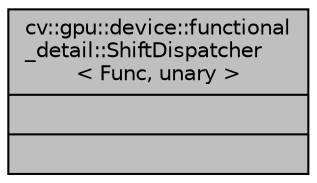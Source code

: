 digraph "cv::gpu::device::functional_detail::ShiftDispatcher&lt; Func, unary &gt;"
{
 // LATEX_PDF_SIZE
  edge [fontname="Helvetica",fontsize="10",labelfontname="Helvetica",labelfontsize="10"];
  node [fontname="Helvetica",fontsize="10",shape=record];
  Node1 [label="{cv::gpu::device::functional\l_detail::ShiftDispatcher\l\< Func, unary \>\n||}",height=0.2,width=0.4,color="black", fillcolor="grey75", style="filled", fontcolor="black",tooltip=" "];
}
